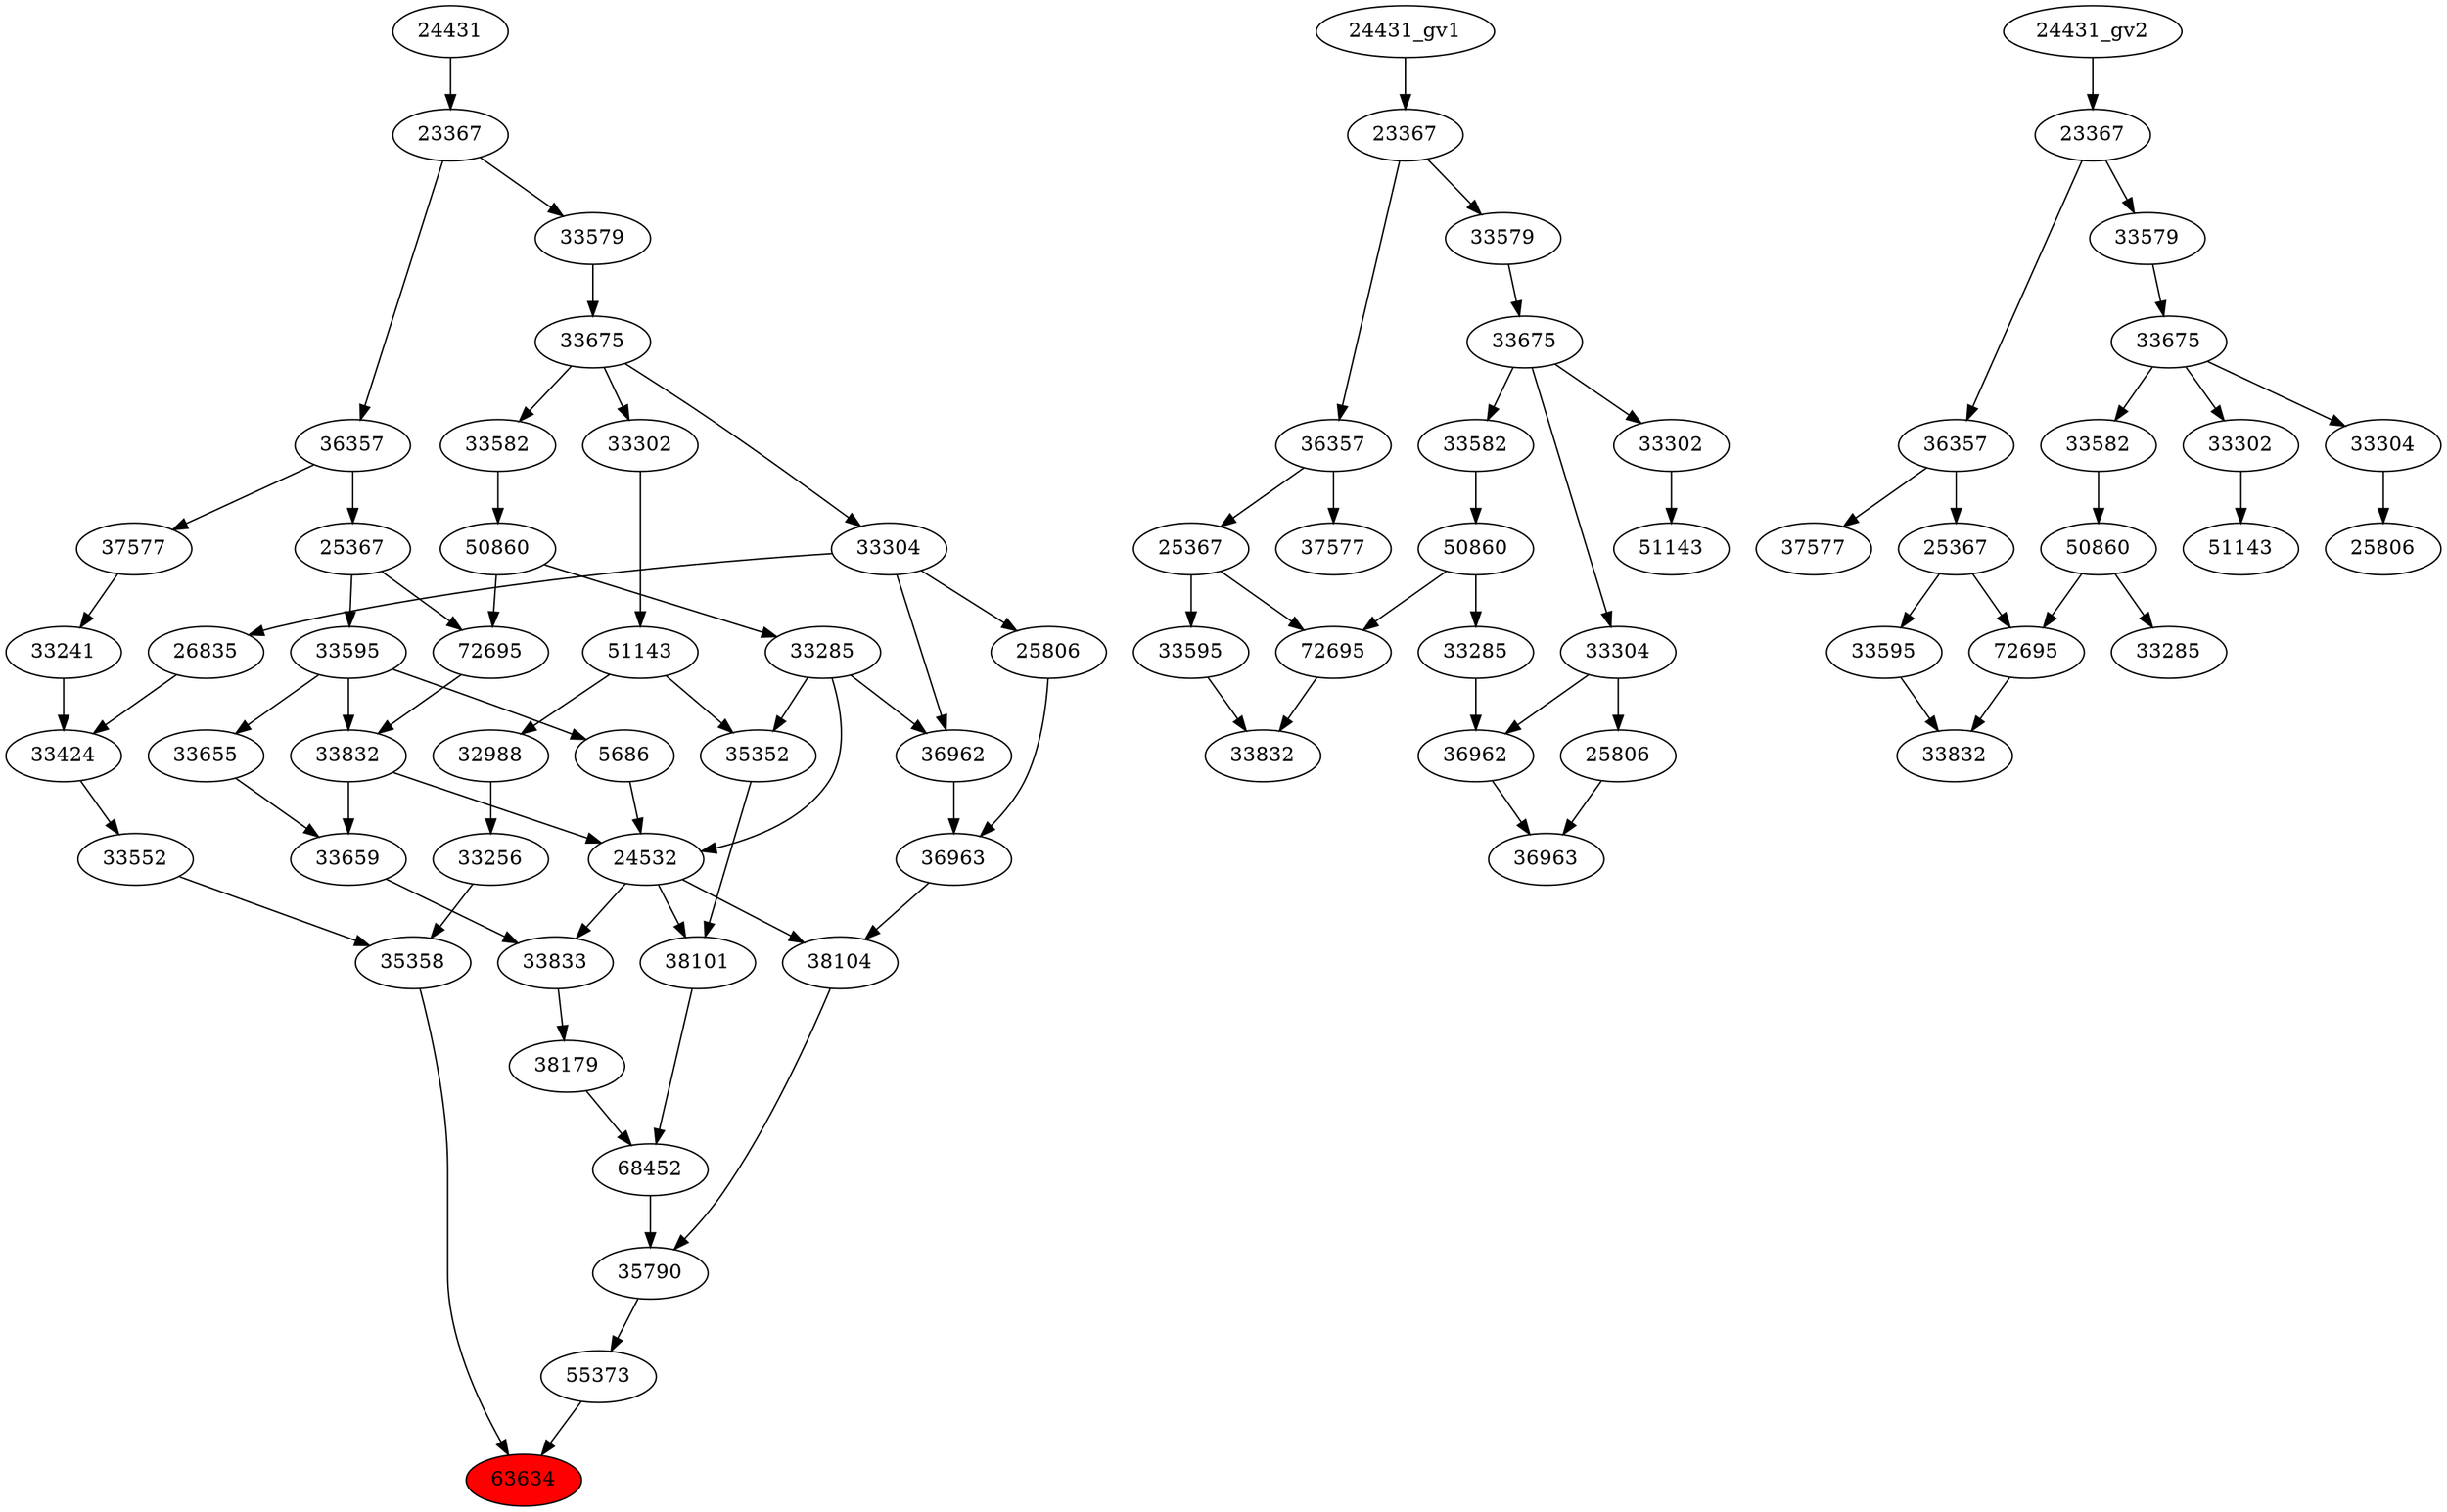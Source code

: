 strict digraph root {
	node [label="\N"];
	{
		node [fillcolor="",
			label="\N",
			style=""
		];
		63634		 [fillcolor=red,
			label=63634,
			style=filled];
		55373		 [label=55373];
		55373 -> 63634;
		35358		 [label=35358];
		35358 -> 63634;
		35790		 [label=35790];
		35790 -> 55373;
		33552		 [label=33552];
		33552 -> 35358;
		33256		 [label=33256];
		33256 -> 35358;
		38104		 [label=38104];
		38104 -> 35790;
		68452		 [label=68452];
		68452 -> 35790;
		33424		 [label=33424];
		33424 -> 33552;
		32988		 [label=32988];
		32988 -> 33256;
		24532		 [label=24532];
		24532 -> 38104;
		38101		 [label=38101];
		24532 -> 38101;
		33833		 [label=33833];
		24532 -> 33833;
		36963		 [label=36963];
		36963 -> 38104;
		38179		 [label=38179];
		38179 -> 68452;
		38101 -> 68452;
		33241		 [label=33241];
		33241 -> 33424;
		26835		 [label=26835];
		26835 -> 33424;
		51143		 [label=51143];
		51143 -> 32988;
		35352		 [label=35352];
		51143 -> 35352;
		33285		 [label=33285];
		33285 -> 24532;
		36962		 [label=36962];
		33285 -> 36962;
		33285 -> 35352;
		5686		 [label=5686];
		5686 -> 24532;
		33832		 [label=33832];
		33832 -> 24532;
		33659		 [label=33659];
		33832 -> 33659;
		36962 -> 36963;
		25806		 [label=25806];
		25806 -> 36963;
		33833 -> 38179;
		35352 -> 38101;
		37577		 [label=37577];
		37577 -> 33241;
		33304		 [label=33304];
		33304 -> 26835;
		33304 -> 36962;
		33304 -> 25806;
		33302		 [label=33302];
		33302 -> 51143;
		50860		 [label=50860];
		50860 -> 33285;
		72695		 [label=72695];
		50860 -> 72695;
		33595		 [label=33595];
		33595 -> 5686;
		33595 -> 33832;
		33655		 [label=33655];
		33595 -> 33655;
		72695 -> 33832;
		33659 -> 33833;
		36357		 [label=36357];
		36357 -> 37577;
		25367		 [label=25367];
		36357 -> 25367;
		33675		 [label=33675];
		33675 -> 33304;
		33675 -> 33302;
		33582		 [label=33582];
		33675 -> 33582;
		33582 -> 50860;
		25367 -> 33595;
		25367 -> 72695;
		33655 -> 33659;
		23367		 [label=23367];
		23367 -> 36357;
		33579		 [label=33579];
		23367 -> 33579;
		33579 -> 33675;
		24431		 [label=24431];
		24431 -> 23367;
	}
	{
		node [label="\N"];
		"36963_gv1"		 [label=36963];
		"36962_gv1"		 [label=36962];
		"36962_gv1" -> "36963_gv1";
		"25806_gv1"		 [label=25806];
		"25806_gv1" -> "36963_gv1";
		"51143_gv1"		 [label=51143];
		"33302_gv1"		 [label=33302];
		"33302_gv1" -> "51143_gv1";
		"33285_gv1"		 [label=33285];
		"33285_gv1" -> "36962_gv1";
		"50860_gv1"		 [label=50860];
		"50860_gv1" -> "33285_gv1";
		"72695_gv1"		 [label=72695];
		"50860_gv1" -> "72695_gv1";
		"33832_gv1"		 [label=33832];
		"72695_gv1" -> "33832_gv1";
		"33595_gv1"		 [label=33595];
		"33595_gv1" -> "33832_gv1";
		"33304_gv1"		 [label=33304];
		"33304_gv1" -> "36962_gv1";
		"33304_gv1" -> "25806_gv1";
		"37577_gv1"		 [label=37577];
		"36357_gv1"		 [label=36357];
		"36357_gv1" -> "37577_gv1";
		"25367_gv1"		 [label=25367];
		"36357_gv1" -> "25367_gv1";
		"33675_gv1"		 [label=33675];
		"33675_gv1" -> "33302_gv1";
		"33675_gv1" -> "33304_gv1";
		"33582_gv1"		 [label=33582];
		"33675_gv1" -> "33582_gv1";
		"33582_gv1" -> "50860_gv1";
		"25367_gv1" -> "72695_gv1";
		"25367_gv1" -> "33595_gv1";
		"23367_gv1"		 [label=23367];
		"23367_gv1" -> "36357_gv1";
		"33579_gv1"		 [label=33579];
		"23367_gv1" -> "33579_gv1";
		"33579_gv1" -> "33675_gv1";
		"24431_gv1" -> "23367_gv1";
	}
	{
		node [label="\N"];
		"33285_gv2"		 [label=33285];
		"50860_gv2"		 [label=50860];
		"50860_gv2" -> "33285_gv2";
		"72695_gv2"		 [label=72695];
		"50860_gv2" -> "72695_gv2";
		"33832_gv2"		 [label=33832];
		"72695_gv2" -> "33832_gv2";
		"33595_gv2"		 [label=33595];
		"33595_gv2" -> "33832_gv2";
		"33582_gv2"		 [label=33582];
		"33582_gv2" -> "50860_gv2";
		"37577_gv2"		 [label=37577];
		"36357_gv2"		 [label=36357];
		"36357_gv2" -> "37577_gv2";
		"25367_gv2"		 [label=25367];
		"36357_gv2" -> "25367_gv2";
		"33675_gv2"		 [label=33675];
		"33675_gv2" -> "33582_gv2";
		"33302_gv2"		 [label=33302];
		"33675_gv2" -> "33302_gv2";
		"33304_gv2"		 [label=33304];
		"33675_gv2" -> "33304_gv2";
		"33579_gv2"		 [label=33579];
		"33579_gv2" -> "33675_gv2";
		"51143_gv2"		 [label=51143];
		"33302_gv2" -> "51143_gv2";
		"25367_gv2" -> "72695_gv2";
		"25367_gv2" -> "33595_gv2";
		"23367_gv2"		 [label=23367];
		"23367_gv2" -> "36357_gv2";
		"23367_gv2" -> "33579_gv2";
		"25806_gv2"		 [label=25806];
		"33304_gv2" -> "25806_gv2";
		"24431_gv2" -> "23367_gv2";
	}
}
